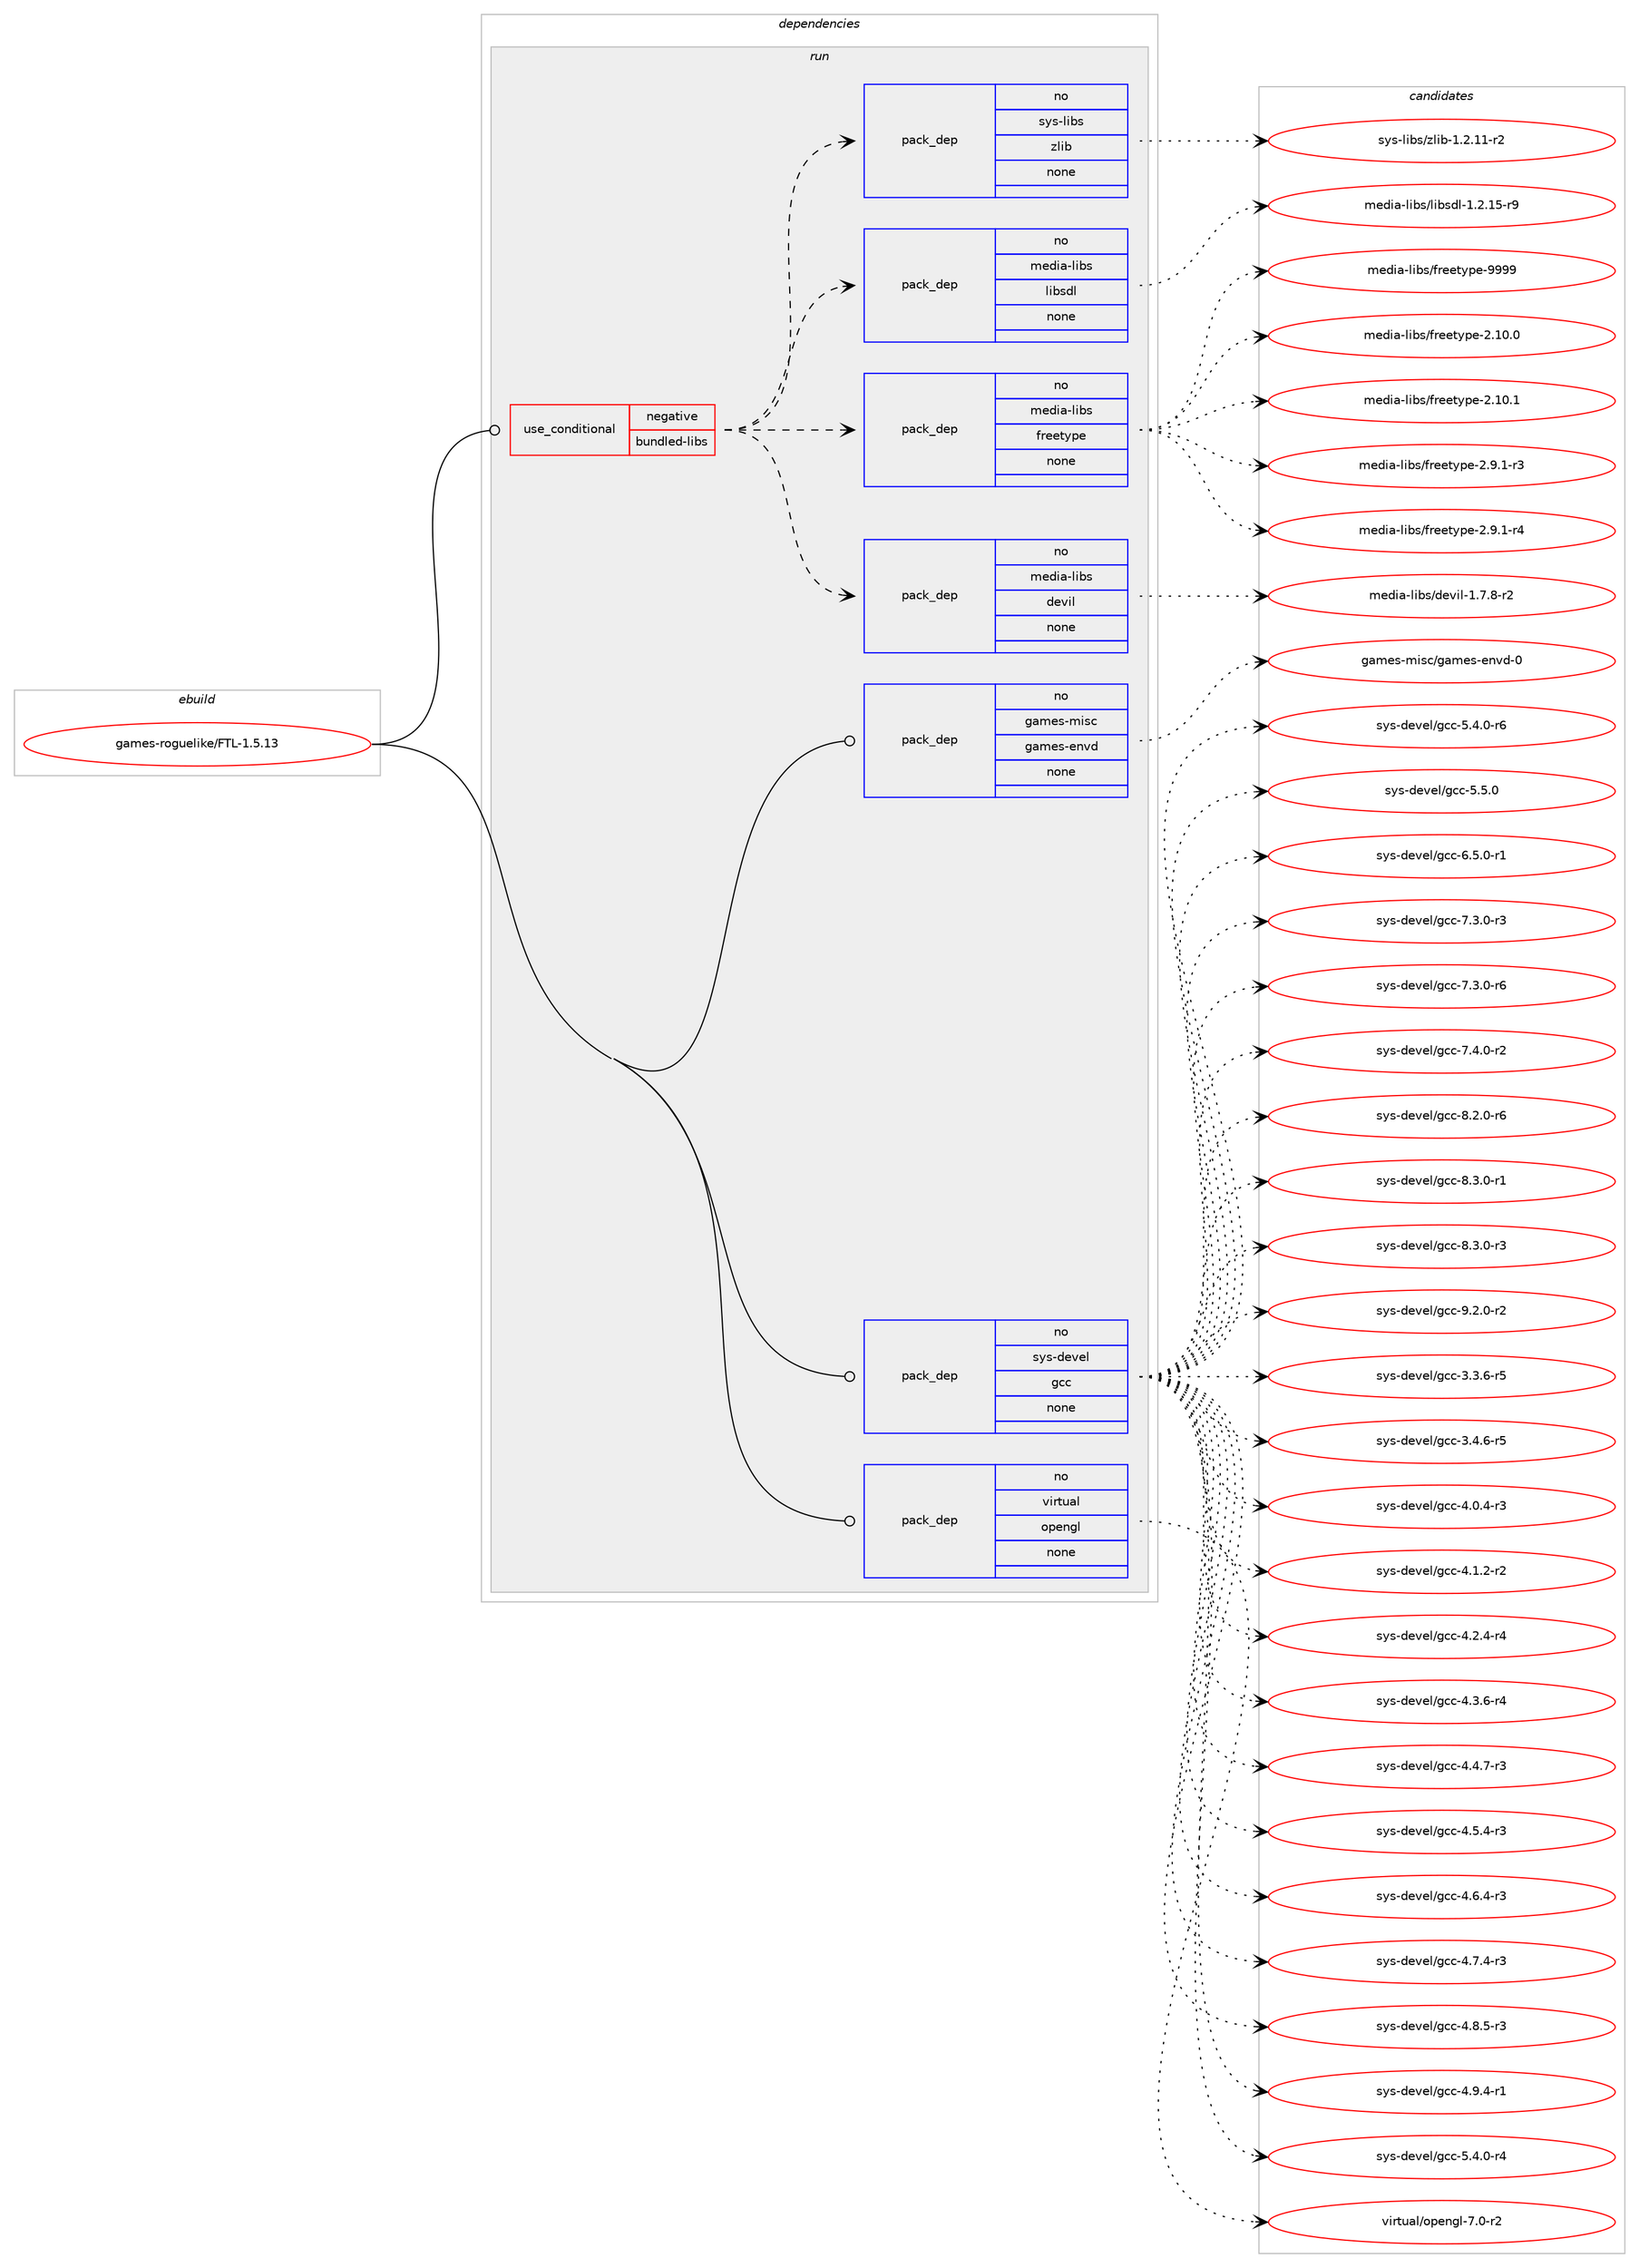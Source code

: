 digraph prolog {

# *************
# Graph options
# *************

newrank=true;
concentrate=true;
compound=true;
graph [rankdir=LR,fontname=Helvetica,fontsize=10,ranksep=1.5];#, ranksep=2.5, nodesep=0.2];
edge  [arrowhead=vee];
node  [fontname=Helvetica,fontsize=10];

# **********
# The ebuild
# **********

subgraph cluster_leftcol {
color=gray;
rank=same;
label=<<i>ebuild</i>>;
id [label="games-roguelike/FTL-1.5.13", color=red, width=4, href="../games-roguelike/FTL-1.5.13.svg"];
}

# ****************
# The dependencies
# ****************

subgraph cluster_midcol {
color=gray;
label=<<i>dependencies</i>>;
subgraph cluster_compile {
fillcolor="#eeeeee";
style=filled;
label=<<i>compile</i>>;
}
subgraph cluster_compileandrun {
fillcolor="#eeeeee";
style=filled;
label=<<i>compile and run</i>>;
}
subgraph cluster_run {
fillcolor="#eeeeee";
style=filled;
label=<<i>run</i>>;
subgraph cond185033 {
dependency742059 [label=<<TABLE BORDER="0" CELLBORDER="1" CELLSPACING="0" CELLPADDING="4"><TR><TD ROWSPAN="3" CELLPADDING="10">use_conditional</TD></TR><TR><TD>negative</TD></TR><TR><TD>bundled-libs</TD></TR></TABLE>>, shape=none, color=red];
subgraph pack544523 {
dependency742060 [label=<<TABLE BORDER="0" CELLBORDER="1" CELLSPACING="0" CELLPADDING="4" WIDTH="220"><TR><TD ROWSPAN="6" CELLPADDING="30">pack_dep</TD></TR><TR><TD WIDTH="110">no</TD></TR><TR><TD>media-libs</TD></TR><TR><TD>devil</TD></TR><TR><TD>none</TD></TR><TR><TD></TD></TR></TABLE>>, shape=none, color=blue];
}
dependency742059:e -> dependency742060:w [weight=20,style="dashed",arrowhead="vee"];
subgraph pack544524 {
dependency742061 [label=<<TABLE BORDER="0" CELLBORDER="1" CELLSPACING="0" CELLPADDING="4" WIDTH="220"><TR><TD ROWSPAN="6" CELLPADDING="30">pack_dep</TD></TR><TR><TD WIDTH="110">no</TD></TR><TR><TD>media-libs</TD></TR><TR><TD>freetype</TD></TR><TR><TD>none</TD></TR><TR><TD></TD></TR></TABLE>>, shape=none, color=blue];
}
dependency742059:e -> dependency742061:w [weight=20,style="dashed",arrowhead="vee"];
subgraph pack544525 {
dependency742062 [label=<<TABLE BORDER="0" CELLBORDER="1" CELLSPACING="0" CELLPADDING="4" WIDTH="220"><TR><TD ROWSPAN="6" CELLPADDING="30">pack_dep</TD></TR><TR><TD WIDTH="110">no</TD></TR><TR><TD>media-libs</TD></TR><TR><TD>libsdl</TD></TR><TR><TD>none</TD></TR><TR><TD></TD></TR></TABLE>>, shape=none, color=blue];
}
dependency742059:e -> dependency742062:w [weight=20,style="dashed",arrowhead="vee"];
subgraph pack544526 {
dependency742063 [label=<<TABLE BORDER="0" CELLBORDER="1" CELLSPACING="0" CELLPADDING="4" WIDTH="220"><TR><TD ROWSPAN="6" CELLPADDING="30">pack_dep</TD></TR><TR><TD WIDTH="110">no</TD></TR><TR><TD>sys-libs</TD></TR><TR><TD>zlib</TD></TR><TR><TD>none</TD></TR><TR><TD></TD></TR></TABLE>>, shape=none, color=blue];
}
dependency742059:e -> dependency742063:w [weight=20,style="dashed",arrowhead="vee"];
}
id:e -> dependency742059:w [weight=20,style="solid",arrowhead="odot"];
subgraph pack544527 {
dependency742064 [label=<<TABLE BORDER="0" CELLBORDER="1" CELLSPACING="0" CELLPADDING="4" WIDTH="220"><TR><TD ROWSPAN="6" CELLPADDING="30">pack_dep</TD></TR><TR><TD WIDTH="110">no</TD></TR><TR><TD>games-misc</TD></TR><TR><TD>games-envd</TD></TR><TR><TD>none</TD></TR><TR><TD></TD></TR></TABLE>>, shape=none, color=blue];
}
id:e -> dependency742064:w [weight=20,style="solid",arrowhead="odot"];
subgraph pack544528 {
dependency742065 [label=<<TABLE BORDER="0" CELLBORDER="1" CELLSPACING="0" CELLPADDING="4" WIDTH="220"><TR><TD ROWSPAN="6" CELLPADDING="30">pack_dep</TD></TR><TR><TD WIDTH="110">no</TD></TR><TR><TD>sys-devel</TD></TR><TR><TD>gcc</TD></TR><TR><TD>none</TD></TR><TR><TD></TD></TR></TABLE>>, shape=none, color=blue];
}
id:e -> dependency742065:w [weight=20,style="solid",arrowhead="odot"];
subgraph pack544529 {
dependency742066 [label=<<TABLE BORDER="0" CELLBORDER="1" CELLSPACING="0" CELLPADDING="4" WIDTH="220"><TR><TD ROWSPAN="6" CELLPADDING="30">pack_dep</TD></TR><TR><TD WIDTH="110">no</TD></TR><TR><TD>virtual</TD></TR><TR><TD>opengl</TD></TR><TR><TD>none</TD></TR><TR><TD></TD></TR></TABLE>>, shape=none, color=blue];
}
id:e -> dependency742066:w [weight=20,style="solid",arrowhead="odot"];
}
}

# **************
# The candidates
# **************

subgraph cluster_choices {
rank=same;
color=gray;
label=<<i>candidates</i>>;

subgraph choice544523 {
color=black;
nodesep=1;
choice109101100105974510810598115471001011181051084549465546564511450 [label="media-libs/devil-1.7.8-r2", color=red, width=4,href="../media-libs/devil-1.7.8-r2.svg"];
dependency742060:e -> choice109101100105974510810598115471001011181051084549465546564511450:w [style=dotted,weight="100"];
}
subgraph choice544524 {
color=black;
nodesep=1;
choice1091011001059745108105981154710211410110111612111210145504649484648 [label="media-libs/freetype-2.10.0", color=red, width=4,href="../media-libs/freetype-2.10.0.svg"];
choice1091011001059745108105981154710211410110111612111210145504649484649 [label="media-libs/freetype-2.10.1", color=red, width=4,href="../media-libs/freetype-2.10.1.svg"];
choice109101100105974510810598115471021141011011161211121014550465746494511451 [label="media-libs/freetype-2.9.1-r3", color=red, width=4,href="../media-libs/freetype-2.9.1-r3.svg"];
choice109101100105974510810598115471021141011011161211121014550465746494511452 [label="media-libs/freetype-2.9.1-r4", color=red, width=4,href="../media-libs/freetype-2.9.1-r4.svg"];
choice109101100105974510810598115471021141011011161211121014557575757 [label="media-libs/freetype-9999", color=red, width=4,href="../media-libs/freetype-9999.svg"];
dependency742061:e -> choice1091011001059745108105981154710211410110111612111210145504649484648:w [style=dotted,weight="100"];
dependency742061:e -> choice1091011001059745108105981154710211410110111612111210145504649484649:w [style=dotted,weight="100"];
dependency742061:e -> choice109101100105974510810598115471021141011011161211121014550465746494511451:w [style=dotted,weight="100"];
dependency742061:e -> choice109101100105974510810598115471021141011011161211121014550465746494511452:w [style=dotted,weight="100"];
dependency742061:e -> choice109101100105974510810598115471021141011011161211121014557575757:w [style=dotted,weight="100"];
}
subgraph choice544525 {
color=black;
nodesep=1;
choice1091011001059745108105981154710810598115100108454946504649534511457 [label="media-libs/libsdl-1.2.15-r9", color=red, width=4,href="../media-libs/libsdl-1.2.15-r9.svg"];
dependency742062:e -> choice1091011001059745108105981154710810598115100108454946504649534511457:w [style=dotted,weight="100"];
}
subgraph choice544526 {
color=black;
nodesep=1;
choice11512111545108105981154712210810598454946504649494511450 [label="sys-libs/zlib-1.2.11-r2", color=red, width=4,href="../sys-libs/zlib-1.2.11-r2.svg"];
dependency742063:e -> choice11512111545108105981154712210810598454946504649494511450:w [style=dotted,weight="100"];
}
subgraph choice544527 {
color=black;
nodesep=1;
choice1039710910111545109105115994710397109101115451011101181004548 [label="games-misc/games-envd-0", color=red, width=4,href="../games-misc/games-envd-0.svg"];
dependency742064:e -> choice1039710910111545109105115994710397109101115451011101181004548:w [style=dotted,weight="100"];
}
subgraph choice544528 {
color=black;
nodesep=1;
choice115121115451001011181011084710399994551465146544511453 [label="sys-devel/gcc-3.3.6-r5", color=red, width=4,href="../sys-devel/gcc-3.3.6-r5.svg"];
choice115121115451001011181011084710399994551465246544511453 [label="sys-devel/gcc-3.4.6-r5", color=red, width=4,href="../sys-devel/gcc-3.4.6-r5.svg"];
choice115121115451001011181011084710399994552464846524511451 [label="sys-devel/gcc-4.0.4-r3", color=red, width=4,href="../sys-devel/gcc-4.0.4-r3.svg"];
choice115121115451001011181011084710399994552464946504511450 [label="sys-devel/gcc-4.1.2-r2", color=red, width=4,href="../sys-devel/gcc-4.1.2-r2.svg"];
choice115121115451001011181011084710399994552465046524511452 [label="sys-devel/gcc-4.2.4-r4", color=red, width=4,href="../sys-devel/gcc-4.2.4-r4.svg"];
choice115121115451001011181011084710399994552465146544511452 [label="sys-devel/gcc-4.3.6-r4", color=red, width=4,href="../sys-devel/gcc-4.3.6-r4.svg"];
choice115121115451001011181011084710399994552465246554511451 [label="sys-devel/gcc-4.4.7-r3", color=red, width=4,href="../sys-devel/gcc-4.4.7-r3.svg"];
choice115121115451001011181011084710399994552465346524511451 [label="sys-devel/gcc-4.5.4-r3", color=red, width=4,href="../sys-devel/gcc-4.5.4-r3.svg"];
choice115121115451001011181011084710399994552465446524511451 [label="sys-devel/gcc-4.6.4-r3", color=red, width=4,href="../sys-devel/gcc-4.6.4-r3.svg"];
choice115121115451001011181011084710399994552465546524511451 [label="sys-devel/gcc-4.7.4-r3", color=red, width=4,href="../sys-devel/gcc-4.7.4-r3.svg"];
choice115121115451001011181011084710399994552465646534511451 [label="sys-devel/gcc-4.8.5-r3", color=red, width=4,href="../sys-devel/gcc-4.8.5-r3.svg"];
choice115121115451001011181011084710399994552465746524511449 [label="sys-devel/gcc-4.9.4-r1", color=red, width=4,href="../sys-devel/gcc-4.9.4-r1.svg"];
choice115121115451001011181011084710399994553465246484511452 [label="sys-devel/gcc-5.4.0-r4", color=red, width=4,href="../sys-devel/gcc-5.4.0-r4.svg"];
choice115121115451001011181011084710399994553465246484511454 [label="sys-devel/gcc-5.4.0-r6", color=red, width=4,href="../sys-devel/gcc-5.4.0-r6.svg"];
choice11512111545100101118101108471039999455346534648 [label="sys-devel/gcc-5.5.0", color=red, width=4,href="../sys-devel/gcc-5.5.0.svg"];
choice115121115451001011181011084710399994554465346484511449 [label="sys-devel/gcc-6.5.0-r1", color=red, width=4,href="../sys-devel/gcc-6.5.0-r1.svg"];
choice115121115451001011181011084710399994555465146484511451 [label="sys-devel/gcc-7.3.0-r3", color=red, width=4,href="../sys-devel/gcc-7.3.0-r3.svg"];
choice115121115451001011181011084710399994555465146484511454 [label="sys-devel/gcc-7.3.0-r6", color=red, width=4,href="../sys-devel/gcc-7.3.0-r6.svg"];
choice115121115451001011181011084710399994555465246484511450 [label="sys-devel/gcc-7.4.0-r2", color=red, width=4,href="../sys-devel/gcc-7.4.0-r2.svg"];
choice115121115451001011181011084710399994556465046484511454 [label="sys-devel/gcc-8.2.0-r6", color=red, width=4,href="../sys-devel/gcc-8.2.0-r6.svg"];
choice115121115451001011181011084710399994556465146484511449 [label="sys-devel/gcc-8.3.0-r1", color=red, width=4,href="../sys-devel/gcc-8.3.0-r1.svg"];
choice115121115451001011181011084710399994556465146484511451 [label="sys-devel/gcc-8.3.0-r3", color=red, width=4,href="../sys-devel/gcc-8.3.0-r3.svg"];
choice115121115451001011181011084710399994557465046484511450 [label="sys-devel/gcc-9.2.0-r2", color=red, width=4,href="../sys-devel/gcc-9.2.0-r2.svg"];
dependency742065:e -> choice115121115451001011181011084710399994551465146544511453:w [style=dotted,weight="100"];
dependency742065:e -> choice115121115451001011181011084710399994551465246544511453:w [style=dotted,weight="100"];
dependency742065:e -> choice115121115451001011181011084710399994552464846524511451:w [style=dotted,weight="100"];
dependency742065:e -> choice115121115451001011181011084710399994552464946504511450:w [style=dotted,weight="100"];
dependency742065:e -> choice115121115451001011181011084710399994552465046524511452:w [style=dotted,weight="100"];
dependency742065:e -> choice115121115451001011181011084710399994552465146544511452:w [style=dotted,weight="100"];
dependency742065:e -> choice115121115451001011181011084710399994552465246554511451:w [style=dotted,weight="100"];
dependency742065:e -> choice115121115451001011181011084710399994552465346524511451:w [style=dotted,weight="100"];
dependency742065:e -> choice115121115451001011181011084710399994552465446524511451:w [style=dotted,weight="100"];
dependency742065:e -> choice115121115451001011181011084710399994552465546524511451:w [style=dotted,weight="100"];
dependency742065:e -> choice115121115451001011181011084710399994552465646534511451:w [style=dotted,weight="100"];
dependency742065:e -> choice115121115451001011181011084710399994552465746524511449:w [style=dotted,weight="100"];
dependency742065:e -> choice115121115451001011181011084710399994553465246484511452:w [style=dotted,weight="100"];
dependency742065:e -> choice115121115451001011181011084710399994553465246484511454:w [style=dotted,weight="100"];
dependency742065:e -> choice11512111545100101118101108471039999455346534648:w [style=dotted,weight="100"];
dependency742065:e -> choice115121115451001011181011084710399994554465346484511449:w [style=dotted,weight="100"];
dependency742065:e -> choice115121115451001011181011084710399994555465146484511451:w [style=dotted,weight="100"];
dependency742065:e -> choice115121115451001011181011084710399994555465146484511454:w [style=dotted,weight="100"];
dependency742065:e -> choice115121115451001011181011084710399994555465246484511450:w [style=dotted,weight="100"];
dependency742065:e -> choice115121115451001011181011084710399994556465046484511454:w [style=dotted,weight="100"];
dependency742065:e -> choice115121115451001011181011084710399994556465146484511449:w [style=dotted,weight="100"];
dependency742065:e -> choice115121115451001011181011084710399994556465146484511451:w [style=dotted,weight="100"];
dependency742065:e -> choice115121115451001011181011084710399994557465046484511450:w [style=dotted,weight="100"];
}
subgraph choice544529 {
color=black;
nodesep=1;
choice1181051141161179710847111112101110103108455546484511450 [label="virtual/opengl-7.0-r2", color=red, width=4,href="../virtual/opengl-7.0-r2.svg"];
dependency742066:e -> choice1181051141161179710847111112101110103108455546484511450:w [style=dotted,weight="100"];
}
}

}

